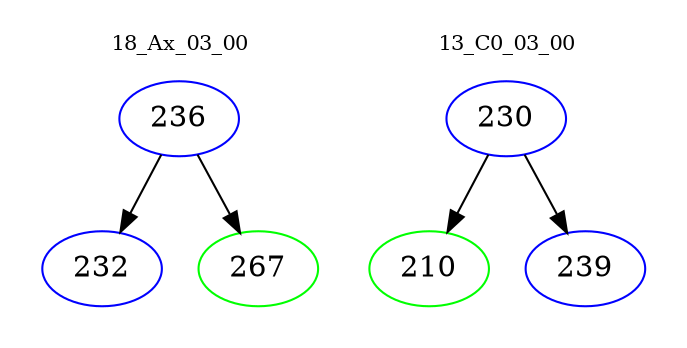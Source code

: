 digraph{
subgraph cluster_0 {
color = white
label = "18_Ax_03_00";
fontsize=10;
T0_236 [label="236", color="blue"]
T0_236 -> T0_232 [color="black"]
T0_232 [label="232", color="blue"]
T0_236 -> T0_267 [color="black"]
T0_267 [label="267", color="green"]
}
subgraph cluster_1 {
color = white
label = "13_C0_03_00";
fontsize=10;
T1_230 [label="230", color="blue"]
T1_230 -> T1_210 [color="black"]
T1_210 [label="210", color="green"]
T1_230 -> T1_239 [color="black"]
T1_239 [label="239", color="blue"]
}
}
